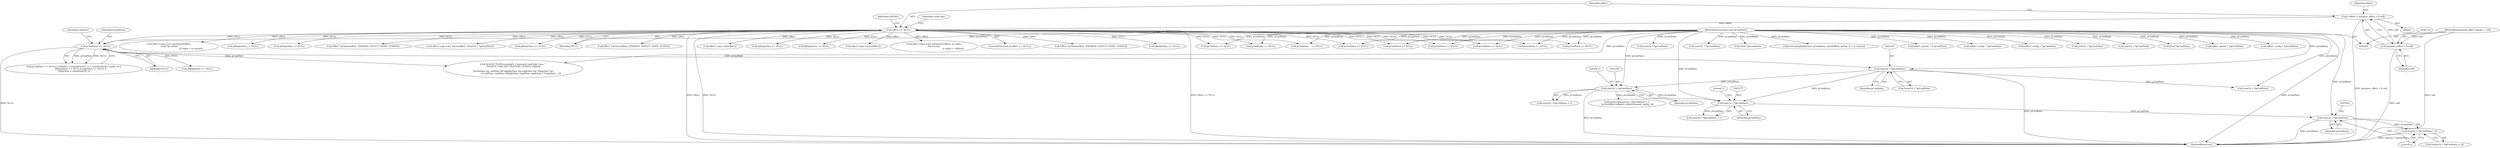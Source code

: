 digraph "0_Android_aeea52da00d210587fb3ed895de3d5f2e0264c88_9@pointer" {
"1001282" [label="(Call,(uint32_t *)pCmdData)"];
"1001276" [label="(Call,(uint32_t *)pCmdData)"];
"1001206" [label="(Call,(uint32_t *)pCmdData)"];
"1001157" [label="(Call,pCmdData == NULL)"];
"1000104" [label="(MethodParameterIn,void *pCmdData)"];
"1000117" [label="(Call,effect == NULL)"];
"1000109" [label="(Call,* effect = (preproc_effect_t *) self)"];
"1000111" [label="(Call,(preproc_effect_t *) self)"];
"1000101" [label="(MethodParameterIn,effect_handle_t  self)"];
"1001247" [label="(Call,(uint32_t *)pCmdData)"];
"1001281" [label="(Call,(uint32_t *)pCmdData + 2)"];
"1000118" [label="(Identifier,effect)"];
"1000125" [label="(Identifier,cmdCode)"];
"1000556" [label="(Call,pReplyData == NULL)"];
"1001282" [label="(Call,(uint32_t *)pCmdData)"];
"1000104" [label="(MethodParameterIn,void *pCmdData)"];
"1001159" [label="(Identifier,NULL)"];
"1000149" [label="(Call,effect->ops->init(effect))"];
"1000356" [label="(Call,effect->ops->reset(effect))"];
"1000938" [label="(Call,(uint32_t *)pCmdData)"];
"1000651" [label="(Call,pCmdData == NULL)"];
"1000253" [label="(Call,pReplyData == NULL)"];
"1000906" [label="(Call,(uint32_t *)pCmdData)"];
"1000538" [label="(Call,effect->ops->set_parameter(effect,\n (void *)p->data,\n                                                                p->data + p->psize))"];
"1001284" [label="(Identifier,pCmdData)"];
"1001156" [label="(Call,pCmdData == NULL|| cmdSize != (sizeof(uint32_t) + sizeof(channel_config_t)) ||\n                    pReplyData == NULL || replySize == NULL ||\n *replySize < sizeof(uint32_t))"];
"1001157" [label="(Call,pCmdData == NULL)"];
"1000774" [label="(Call,(char *)pCmdData)"];
"1000409" [label="(Call,memcpy(pReplyData, pCmdData, sizeof(effect_param_t) + p->psize))"];
"1000617" [label="(Call,pCmdData == NULL)"];
"1000586" [label="(Call,pReplyData == NULL)"];
"1000510" [label="(Call,(effect_param_t *) pCmdData)"];
"1000123" [label="(Identifier,EINVAL)"];
"1000326" [label="(Call,pReplyData == NULL)"];
"1001225" [label="(Call,(uint32_t *)pCmdData)"];
"1000609" [label="(Call,Effect_SetState(effect, PREPROC_EFFECT_STATE_CONFIG))"];
"1001246" [label="(Call,(uint32_t *)pCmdData + 1)"];
"1001206" [label="(Call,(uint32_t *)pCmdData)"];
"1000310" [label="(Call,(effect_config_t *)pCmdData)"];
"1000637" [label="(Call,effect->ops->set_device(effect, *(uint32_t *)pCmdData))"];
"1001245" [label="(Call,memcmp((uint32_t *)pCmdData + 1,\n &sDualMicConfigs[i], sizeof(channel_config_t)))"];
"1001281" [label="(Call,(uint32_t *)pCmdData + 2)"];
"1001205" [label="(Call,*(uint32_t *)pCmdData)"];
"1001162" [label="(Identifier,cmdSize)"];
"1000737" [label="(Call,pCmdData == NULL)"];
"1001053" [label="(Call,pCmdData == NULL)"];
"1001318" [label="(MethodReturn,int)"];
"1001285" [label="(Literal,2)"];
"1001182" [label="(Call,ALOGE(\"PreProcessingFx_Command cmdCode Case: \"\n \"EFFECT_CMD_SET_FEATURE_CONFIG: ERROR\n\"\n \"pCmdData %p cmdSize %d pReplyData %p replySize %p *replySize %d\",\n                        pCmdData, cmdSize, pReplyData, replySize, replySize ? *replySize : -1))"];
"1001279" [label="(Literal,1)"];
"1001280" [label="(Call,*((uint32_t *)pCmdData + 2))"];
"1000875" [label="(Call,pCmdData == NULL)"];
"1001158" [label="(Identifier,pCmdData)"];
"1001247" [label="(Call,(uint32_t *)pCmdData)"];
"1001208" [label="(Identifier,pCmdData)"];
"1000109" [label="(Call,* effect = (preproc_effect_t *) self)"];
"1000119" [label="(Identifier,NULL)"];
"1000344" [label="(Call,(effect_config_t *)pCmdData)"];
"1000579" [label="(Call,Effect_SetState(effect, PREPROC_EFFECT_STATE_ACTIVE))"];
"1000640" [label="(Call,(uint32_t *)pCmdData)"];
"1000162" [label="(Call,pCmdData    == NULL)"];
"1000818" [label="(Call,pReplyData == NULL)"];
"1000110" [label="(Identifier,effect)"];
"1000113" [label="(Identifier,self)"];
"1000117" [label="(Call,effect == NULL)"];
"1001276" [label="(Call,(uint32_t *)pCmdData)"];
"1001278" [label="(Identifier,pCmdData)"];
"1000130" [label="(Call,pReplyData == NULL)"];
"1000107" [label="(Block,)"];
"1001169" [label="(Call,pReplyData == NULL)"];
"1001250" [label="(Literal,1)"];
"1000480" [label="(Call,pCmdData == NULL)"];
"1000278" [label="(Call,pCmdData == NULL)"];
"1001087" [label="(Call,(uint32_t *)pCmdData)"];
"1000450" [label="(Call,effect->ops->get_parameter(effect, p->data,\n &p->vsize,\n                                                       p->data + voffset))"];
"1000369" [label="(Call,pCmdData == NULL)"];
"1000116" [label="(ControlStructure,if (effect == NULL))"];
"1000679" [label="(Call,(bool *)pCmdData)"];
"1001249" [label="(Identifier,pCmdData)"];
"1000101" [label="(MethodParameterIn,effect_handle_t  self)"];
"1000111" [label="(Call,(preproc_effect_t *) self)"];
"1000364" [label="(Call,(effect_param_t *)pCmdData)"];
"1001275" [label="(Call,(uint32_t *)pCmdData + 1)"];
"1000246" [label="(Call,Effect_SetState(effect, PREPROC_EFFECT_STATE_CONFIG))"];
"1000212" [label="(Call,(effect_config_t *)pCmdData)"];
"1001282" -> "1001281"  [label="AST: "];
"1001282" -> "1001284"  [label="CFG: "];
"1001283" -> "1001282"  [label="AST: "];
"1001284" -> "1001282"  [label="AST: "];
"1001285" -> "1001282"  [label="CFG: "];
"1001282" -> "1001318"  [label="DDG: pCmdData"];
"1001282" -> "1001281"  [label="DDG: pCmdData"];
"1001276" -> "1001282"  [label="DDG: pCmdData"];
"1000104" -> "1001282"  [label="DDG: pCmdData"];
"1001276" -> "1001275"  [label="AST: "];
"1001276" -> "1001278"  [label="CFG: "];
"1001277" -> "1001276"  [label="AST: "];
"1001278" -> "1001276"  [label="AST: "];
"1001279" -> "1001276"  [label="CFG: "];
"1001276" -> "1001275"  [label="DDG: pCmdData"];
"1001206" -> "1001276"  [label="DDG: pCmdData"];
"1001247" -> "1001276"  [label="DDG: pCmdData"];
"1000104" -> "1001276"  [label="DDG: pCmdData"];
"1001206" -> "1001205"  [label="AST: "];
"1001206" -> "1001208"  [label="CFG: "];
"1001207" -> "1001206"  [label="AST: "];
"1001208" -> "1001206"  [label="AST: "];
"1001205" -> "1001206"  [label="CFG: "];
"1001206" -> "1001318"  [label="DDG: pCmdData"];
"1001157" -> "1001206"  [label="DDG: pCmdData"];
"1000104" -> "1001206"  [label="DDG: pCmdData"];
"1001206" -> "1001225"  [label="DDG: pCmdData"];
"1001206" -> "1001247"  [label="DDG: pCmdData"];
"1001157" -> "1001156"  [label="AST: "];
"1001157" -> "1001159"  [label="CFG: "];
"1001158" -> "1001157"  [label="AST: "];
"1001159" -> "1001157"  [label="AST: "];
"1001162" -> "1001157"  [label="CFG: "];
"1001156" -> "1001157"  [label="CFG: "];
"1001157" -> "1001318"  [label="DDG: NULL"];
"1001157" -> "1001156"  [label="DDG: pCmdData"];
"1001157" -> "1001156"  [label="DDG: NULL"];
"1000104" -> "1001157"  [label="DDG: pCmdData"];
"1000117" -> "1001157"  [label="DDG: NULL"];
"1001157" -> "1001169"  [label="DDG: NULL"];
"1001157" -> "1001182"  [label="DDG: pCmdData"];
"1000104" -> "1000100"  [label="AST: "];
"1000104" -> "1001318"  [label="DDG: pCmdData"];
"1000104" -> "1000162"  [label="DDG: pCmdData"];
"1000104" -> "1000212"  [label="DDG: pCmdData"];
"1000104" -> "1000278"  [label="DDG: pCmdData"];
"1000104" -> "1000310"  [label="DDG: pCmdData"];
"1000104" -> "1000344"  [label="DDG: pCmdData"];
"1000104" -> "1000364"  [label="DDG: pCmdData"];
"1000104" -> "1000369"  [label="DDG: pCmdData"];
"1000104" -> "1000409"  [label="DDG: pCmdData"];
"1000104" -> "1000480"  [label="DDG: pCmdData"];
"1000104" -> "1000510"  [label="DDG: pCmdData"];
"1000104" -> "1000617"  [label="DDG: pCmdData"];
"1000104" -> "1000640"  [label="DDG: pCmdData"];
"1000104" -> "1000651"  [label="DDG: pCmdData"];
"1000104" -> "1000679"  [label="DDG: pCmdData"];
"1000104" -> "1000737"  [label="DDG: pCmdData"];
"1000104" -> "1000774"  [label="DDG: pCmdData"];
"1000104" -> "1000875"  [label="DDG: pCmdData"];
"1000104" -> "1000906"  [label="DDG: pCmdData"];
"1000104" -> "1000938"  [label="DDG: pCmdData"];
"1000104" -> "1001053"  [label="DDG: pCmdData"];
"1000104" -> "1001087"  [label="DDG: pCmdData"];
"1000104" -> "1001182"  [label="DDG: pCmdData"];
"1000104" -> "1001225"  [label="DDG: pCmdData"];
"1000104" -> "1001247"  [label="DDG: pCmdData"];
"1000117" -> "1000116"  [label="AST: "];
"1000117" -> "1000119"  [label="CFG: "];
"1000118" -> "1000117"  [label="AST: "];
"1000119" -> "1000117"  [label="AST: "];
"1000123" -> "1000117"  [label="CFG: "];
"1000125" -> "1000117"  [label="CFG: "];
"1000117" -> "1001318"  [label="DDG: effect == NULL"];
"1000117" -> "1001318"  [label="DDG: effect"];
"1000117" -> "1001318"  [label="DDG: NULL"];
"1000109" -> "1000117"  [label="DDG: effect"];
"1000117" -> "1000130"  [label="DDG: NULL"];
"1000117" -> "1000149"  [label="DDG: effect"];
"1000117" -> "1000162"  [label="DDG: NULL"];
"1000117" -> "1000246"  [label="DDG: effect"];
"1000117" -> "1000253"  [label="DDG: NULL"];
"1000117" -> "1000278"  [label="DDG: NULL"];
"1000117" -> "1000326"  [label="DDG: NULL"];
"1000117" -> "1000356"  [label="DDG: effect"];
"1000117" -> "1000369"  [label="DDG: NULL"];
"1000117" -> "1000450"  [label="DDG: effect"];
"1000117" -> "1000480"  [label="DDG: NULL"];
"1000117" -> "1000538"  [label="DDG: effect"];
"1000117" -> "1000556"  [label="DDG: NULL"];
"1000117" -> "1000579"  [label="DDG: effect"];
"1000117" -> "1000586"  [label="DDG: NULL"];
"1000117" -> "1000609"  [label="DDG: effect"];
"1000117" -> "1000617"  [label="DDG: NULL"];
"1000117" -> "1000637"  [label="DDG: effect"];
"1000117" -> "1000651"  [label="DDG: NULL"];
"1000117" -> "1000737"  [label="DDG: NULL"];
"1000117" -> "1000818"  [label="DDG: NULL"];
"1000117" -> "1000875"  [label="DDG: NULL"];
"1000117" -> "1001053"  [label="DDG: NULL"];
"1000109" -> "1000107"  [label="AST: "];
"1000109" -> "1000111"  [label="CFG: "];
"1000110" -> "1000109"  [label="AST: "];
"1000111" -> "1000109"  [label="AST: "];
"1000118" -> "1000109"  [label="CFG: "];
"1000109" -> "1001318"  [label="DDG: (preproc_effect_t *) self"];
"1000111" -> "1000109"  [label="DDG: self"];
"1000111" -> "1000113"  [label="CFG: "];
"1000112" -> "1000111"  [label="AST: "];
"1000113" -> "1000111"  [label="AST: "];
"1000111" -> "1001318"  [label="DDG: self"];
"1000101" -> "1000111"  [label="DDG: self"];
"1000101" -> "1000100"  [label="AST: "];
"1000101" -> "1001318"  [label="DDG: self"];
"1001247" -> "1001246"  [label="AST: "];
"1001247" -> "1001249"  [label="CFG: "];
"1001248" -> "1001247"  [label="AST: "];
"1001249" -> "1001247"  [label="AST: "];
"1001250" -> "1001247"  [label="CFG: "];
"1001247" -> "1001318"  [label="DDG: pCmdData"];
"1001247" -> "1001245"  [label="DDG: pCmdData"];
"1001247" -> "1001246"  [label="DDG: pCmdData"];
"1001281" -> "1001280"  [label="AST: "];
"1001281" -> "1001285"  [label="CFG: "];
"1001285" -> "1001281"  [label="AST: "];
"1001280" -> "1001281"  [label="CFG: "];
"1001281" -> "1001318"  [label="DDG: (uint32_t *)pCmdData"];
}

